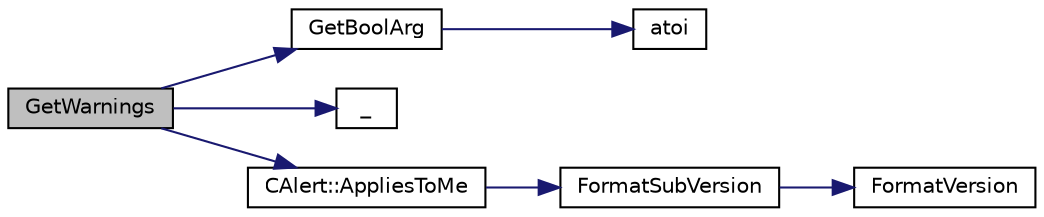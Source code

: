 digraph "GetWarnings"
{
  edge [fontname="Helvetica",fontsize="10",labelfontname="Helvetica",labelfontsize="10"];
  node [fontname="Helvetica",fontsize="10",shape=record];
  rankdir="LR";
  Node1781 [label="GetWarnings",height=0.2,width=0.4,color="black", fillcolor="grey75", style="filled", fontcolor="black"];
  Node1781 -> Node1782 [color="midnightblue",fontsize="10",style="solid",fontname="Helvetica"];
  Node1782 [label="GetBoolArg",height=0.2,width=0.4,color="black", fillcolor="white", style="filled",URL="$df/d2d/util_8cpp.html#a64d956f1dda7f9a80ab5d594532b906d",tooltip="Return boolean argument or default value. "];
  Node1782 -> Node1783 [color="midnightblue",fontsize="10",style="solid",fontname="Helvetica"];
  Node1783 [label="atoi",height=0.2,width=0.4,color="black", fillcolor="white", style="filled",URL="$d8/d3c/util_8h.html#aa5ce96ec36f4413f820cec9c1831c070"];
  Node1781 -> Node1784 [color="midnightblue",fontsize="10",style="solid",fontname="Helvetica"];
  Node1784 [label="_",height=0.2,width=0.4,color="black", fillcolor="white", style="filled",URL="$d9/d6d/ui__interface_8h.html#aad133bb6103b53cebf03fd01e2f11ba1",tooltip="Translation function: Call Translate signal on UI interface, which returns a boost::optional result..."];
  Node1781 -> Node1785 [color="midnightblue",fontsize="10",style="solid",fontname="Helvetica"];
  Node1785 [label="CAlert::AppliesToMe",height=0.2,width=0.4,color="black", fillcolor="white", style="filled",URL="$db/dff/class_c_alert.html#aba79cc9e957446fe93f05cb18f12b24b"];
  Node1785 -> Node1786 [color="midnightblue",fontsize="10",style="solid",fontname="Helvetica"];
  Node1786 [label="FormatSubVersion",height=0.2,width=0.4,color="black", fillcolor="white", style="filled",URL="$df/d2d/util_8cpp.html#a7e6809cdbfc7f83b46f83caea740894d"];
  Node1786 -> Node1787 [color="midnightblue",fontsize="10",style="solid",fontname="Helvetica"];
  Node1787 [label="FormatVersion",height=0.2,width=0.4,color="black", fillcolor="white", style="filled",URL="$df/d2d/util_8cpp.html#a184f6760badcf145f3430cdf6cc5dfa2"];
}
